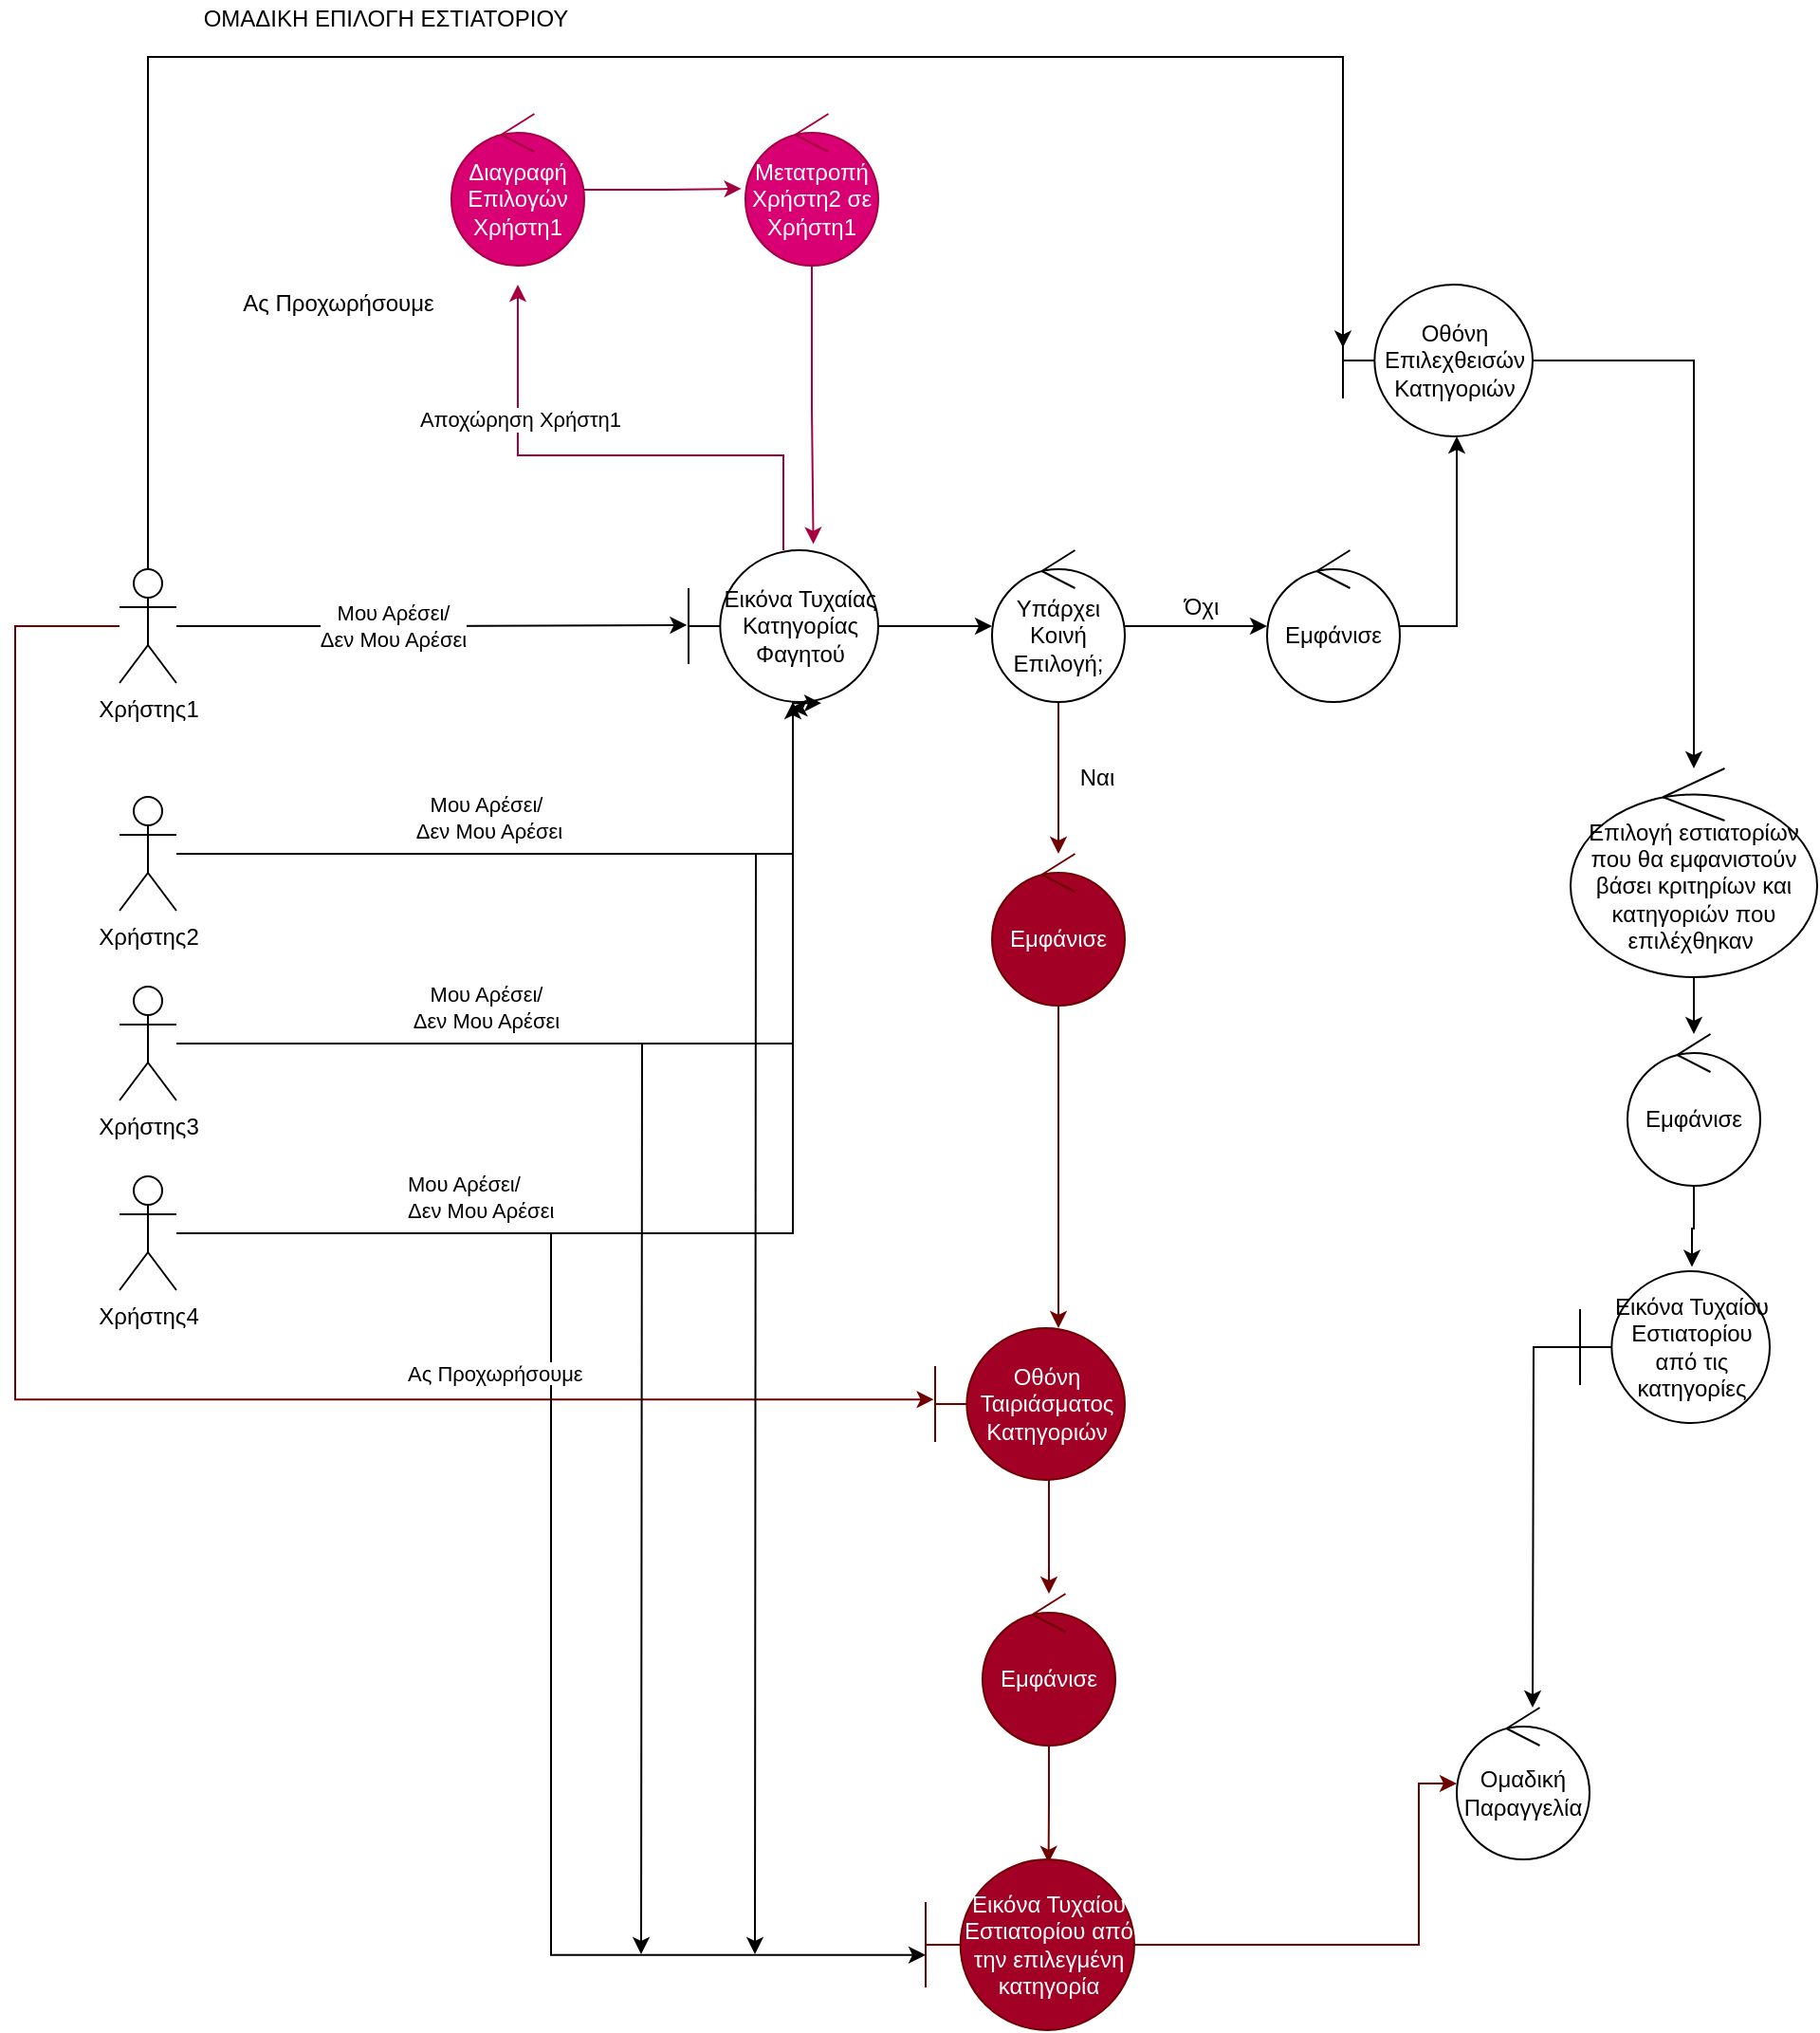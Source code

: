 <mxfile version="17.4.6"><diagram id="_NEF_zK0TXl3RWh3A6Ux" name="Page-1"><mxGraphModel dx="1240" dy="661" grid="1" gridSize="10" guides="1" tooltips="1" connect="1" arrows="1" fold="1" page="1" pageScale="1" pageWidth="850" pageHeight="1100" math="0" shadow="0"><root><mxCell id="0"/><mxCell id="1" parent="0"/><mxCell id="i08Shcj5fovSkt7wc62R-1" style="edgeStyle=orthogonalEdgeStyle;rounded=0;orthogonalLoop=1;jettySize=auto;html=1;entryX=-0.008;entryY=0.493;entryDx=0;entryDy=0;entryPerimeter=0;" edge="1" parent="1" source="i08Shcj5fovSkt7wc62R-3" target="i08Shcj5fovSkt7wc62R-8"><mxGeometry relative="1" as="geometry"/></mxCell><mxCell id="i08Shcj5fovSkt7wc62R-2" value="Μου Αρέσει/&lt;br&gt;Δεν Μου Αρέσει" style="edgeLabel;html=1;align=center;verticalAlign=middle;resizable=0;points=[];" vertex="1" connectable="0" parent="i08Shcj5fovSkt7wc62R-1"><mxGeometry x="-0.22" y="-2" relative="1" as="geometry"><mxPoint x="9" y="-2" as="offset"/></mxGeometry></mxCell><mxCell id="i08Shcj5fovSkt7wc62R-65" style="edgeStyle=orthogonalEdgeStyle;rounded=0;orthogonalLoop=1;jettySize=auto;html=1;entryX=-0.007;entryY=0.47;entryDx=0;entryDy=0;entryPerimeter=0;fillColor=#a20025;strokeColor=#6F0000;" edge="1" parent="1" source="i08Shcj5fovSkt7wc62R-3" target="i08Shcj5fovSkt7wc62R-39"><mxGeometry relative="1" as="geometry"><Array as="points"><mxPoint x="390" y="950"/><mxPoint x="390" y="1358"/></Array></mxGeometry></mxCell><mxCell id="i08Shcj5fovSkt7wc62R-70" style="edgeStyle=orthogonalEdgeStyle;rounded=0;orthogonalLoop=1;jettySize=auto;html=1;entryX=0;entryY=0.416;entryDx=0;entryDy=0;entryPerimeter=0;" edge="1" parent="1" source="i08Shcj5fovSkt7wc62R-3" target="i08Shcj5fovSkt7wc62R-24"><mxGeometry relative="1" as="geometry"><Array as="points"><mxPoint x="460" y="650"/><mxPoint x="1090" y="650"/></Array></mxGeometry></mxCell><mxCell id="i08Shcj5fovSkt7wc62R-3" value="Χρήστης1" style="shape=umlActor;verticalLabelPosition=bottom;verticalAlign=top;html=1;outlineConnect=0;" vertex="1" parent="1"><mxGeometry x="445" y="920" width="30" height="60" as="geometry"/></mxCell><mxCell id="i08Shcj5fovSkt7wc62R-6" style="edgeStyle=orthogonalEdgeStyle;rounded=0;orthogonalLoop=1;jettySize=auto;html=1;fillColor=#d80073;strokeColor=#A50040;" edge="1" parent="1" source="i08Shcj5fovSkt7wc62R-8"><mxGeometry relative="1" as="geometry"><mxPoint x="655" y="770" as="targetPoint"/><Array as="points"><mxPoint x="795" y="860"/><mxPoint x="655" y="860"/></Array></mxGeometry></mxCell><mxCell id="i08Shcj5fovSkt7wc62R-7" value="Αποχώρηση Χρήστη1" style="edgeLabel;html=1;align=center;verticalAlign=middle;resizable=0;points=[];" vertex="1" connectable="0" parent="i08Shcj5fovSkt7wc62R-6"><mxGeometry x="0.497" y="-1" relative="1" as="geometry"><mxPoint as="offset"/></mxGeometry></mxCell><mxCell id="i08Shcj5fovSkt7wc62R-62" style="edgeStyle=orthogonalEdgeStyle;rounded=0;orthogonalLoop=1;jettySize=auto;html=1;" edge="1" parent="1" source="i08Shcj5fovSkt7wc62R-8" target="i08Shcj5fovSkt7wc62R-56"><mxGeometry relative="1" as="geometry"/></mxCell><mxCell id="i08Shcj5fovSkt7wc62R-8" value="Εικόνα Τυχαίας Κατηγορίας Φαγητού" style="shape=umlBoundary;whiteSpace=wrap;html=1;" vertex="1" parent="1"><mxGeometry x="745" y="910" width="100" height="80" as="geometry"/></mxCell><mxCell id="i08Shcj5fovSkt7wc62R-9" style="edgeStyle=orthogonalEdgeStyle;rounded=0;orthogonalLoop=1;jettySize=auto;html=1;" edge="1" parent="1" source="i08Shcj5fovSkt7wc62R-11" target="i08Shcj5fovSkt7wc62R-8"><mxGeometry relative="1" as="geometry"><Array as="points"><mxPoint x="800" y="1070"/></Array></mxGeometry></mxCell><mxCell id="i08Shcj5fovSkt7wc62R-68" style="edgeStyle=orthogonalEdgeStyle;rounded=0;orthogonalLoop=1;jettySize=auto;html=1;" edge="1" parent="1" source="i08Shcj5fovSkt7wc62R-11"><mxGeometry relative="1" as="geometry"><mxPoint x="780" y="1650" as="targetPoint"/></mxGeometry></mxCell><mxCell id="i08Shcj5fovSkt7wc62R-11" value="Χρήστης2" style="shape=umlActor;verticalLabelPosition=bottom;verticalAlign=top;html=1;outlineConnect=0;" vertex="1" parent="1"><mxGeometry x="445" y="1040" width="30" height="60" as="geometry"/></mxCell><mxCell id="i08Shcj5fovSkt7wc62R-12" style="edgeStyle=orthogonalEdgeStyle;rounded=0;orthogonalLoop=1;jettySize=auto;html=1;entryX=0.536;entryY=1.043;entryDx=0;entryDy=0;entryPerimeter=0;" edge="1" parent="1" source="i08Shcj5fovSkt7wc62R-14" target="i08Shcj5fovSkt7wc62R-8"><mxGeometry relative="1" as="geometry"><Array as="points"><mxPoint x="800" y="1170"/><mxPoint x="800" y="993"/></Array></mxGeometry></mxCell><mxCell id="i08Shcj5fovSkt7wc62R-67" style="edgeStyle=orthogonalEdgeStyle;rounded=0;orthogonalLoop=1;jettySize=auto;html=1;" edge="1" parent="1" source="i08Shcj5fovSkt7wc62R-14"><mxGeometry relative="1" as="geometry"><mxPoint x="720.0" y="1650" as="targetPoint"/></mxGeometry></mxCell><mxCell id="i08Shcj5fovSkt7wc62R-14" value="Χρήστης3" style="shape=umlActor;verticalLabelPosition=bottom;verticalAlign=top;html=1;outlineConnect=0;" vertex="1" parent="1"><mxGeometry x="445" y="1140" width="30" height="60" as="geometry"/></mxCell><mxCell id="i08Shcj5fovSkt7wc62R-15" style="edgeStyle=orthogonalEdgeStyle;rounded=0;orthogonalLoop=1;jettySize=auto;html=1;entryX=0.7;entryY=1.007;entryDx=0;entryDy=0;entryPerimeter=0;" edge="1" parent="1" source="i08Shcj5fovSkt7wc62R-17" target="i08Shcj5fovSkt7wc62R-8"><mxGeometry relative="1" as="geometry"><Array as="points"><mxPoint x="800" y="1270"/><mxPoint x="800" y="991"/></Array><mxPoint x="815" y="1000" as="targetPoint"/></mxGeometry></mxCell><mxCell id="i08Shcj5fovSkt7wc62R-66" style="edgeStyle=orthogonalEdgeStyle;rounded=0;orthogonalLoop=1;jettySize=auto;html=1;entryX=0;entryY=0.56;entryDx=0;entryDy=0;entryPerimeter=0;" edge="1" parent="1" source="i08Shcj5fovSkt7wc62R-17" target="i08Shcj5fovSkt7wc62R-44"><mxGeometry relative="1" as="geometry"/></mxCell><mxCell id="i08Shcj5fovSkt7wc62R-17" value="Χρήστης4" style="shape=umlActor;verticalLabelPosition=bottom;verticalAlign=top;html=1;outlineConnect=0;" vertex="1" parent="1"><mxGeometry x="445" y="1240" width="30" height="60" as="geometry"/></mxCell><mxCell id="i08Shcj5fovSkt7wc62R-18" value="Μου Αρέσει/&lt;br&gt;&amp;nbsp;Δεν Μου Αρέσει" style="edgeLabel;html=1;align=center;verticalAlign=middle;resizable=0;points=[];" vertex="1" connectable="0" parent="1"><mxGeometry x="650" y="1080" as="geometry"><mxPoint x="-12" y="-29" as="offset"/></mxGeometry></mxCell><mxCell id="i08Shcj5fovSkt7wc62R-19" value="Μου Αρέσει/&lt;br&gt;Δεν Μου Αρέσει" style="edgeLabel;html=1;align=center;verticalAlign=middle;resizable=0;points=[];" vertex="1" connectable="0" parent="1"><mxGeometry x="650" y="1180" as="geometry"><mxPoint x="-12" y="-29" as="offset"/></mxGeometry></mxCell><mxCell id="i08Shcj5fovSkt7wc62R-20" value="&lt;span style=&quot;color: rgb(0 , 0 , 0) ; font-family: &amp;#34;helvetica&amp;#34; ; font-size: 11px ; font-style: normal ; font-weight: 400 ; letter-spacing: normal ; text-align: center ; text-indent: 0px ; text-transform: none ; word-spacing: 0px ; background-color: rgb(255 , 255 , 255) ; display: inline ; float: none&quot;&gt;Μου Αρέσει/&lt;br&gt;Δεν Μου Αρέσει&lt;/span&gt;" style="text;whiteSpace=wrap;html=1;" vertex="1" parent="1"><mxGeometry x="595" y="1230" width="80" height="30" as="geometry"/></mxCell><mxCell id="i08Shcj5fovSkt7wc62R-21" style="edgeStyle=orthogonalEdgeStyle;rounded=0;orthogonalLoop=1;jettySize=auto;html=1;" edge="1" parent="1" source="i08Shcj5fovSkt7wc62R-22" target="i08Shcj5fovSkt7wc62R-24"><mxGeometry relative="1" as="geometry"><Array as="points"><mxPoint x="1150" y="950"/></Array></mxGeometry></mxCell><mxCell id="i08Shcj5fovSkt7wc62R-22" value="Εμφάνισε" style="ellipse;shape=umlControl;whiteSpace=wrap;html=1;" vertex="1" parent="1"><mxGeometry x="1050" y="910" width="70" height="80" as="geometry"/></mxCell><mxCell id="i08Shcj5fovSkt7wc62R-50" style="edgeStyle=orthogonalEdgeStyle;rounded=0;orthogonalLoop=1;jettySize=auto;html=1;" edge="1" parent="1" source="i08Shcj5fovSkt7wc62R-24" target="i08Shcj5fovSkt7wc62R-28"><mxGeometry relative="1" as="geometry"/></mxCell><mxCell id="i08Shcj5fovSkt7wc62R-24" value="Οθόνη Επιλεχθεισών Κατηγοριών" style="shape=umlBoundary;whiteSpace=wrap;html=1;" vertex="1" parent="1"><mxGeometry x="1090" y="770" width="100" height="80" as="geometry"/></mxCell><mxCell id="i08Shcj5fovSkt7wc62R-25" style="edgeStyle=orthogonalEdgeStyle;rounded=0;orthogonalLoop=1;jettySize=auto;html=1;entryX=1;entryY=0.5;entryDx=0;entryDy=0;" edge="1" parent="1" source="i08Shcj5fovSkt7wc62R-26"><mxGeometry relative="1" as="geometry"><mxPoint x="1190" y="1520" as="targetPoint"/></mxGeometry></mxCell><mxCell id="i08Shcj5fovSkt7wc62R-26" value="Εικόνα Τυχαίου Εστιατορίου από τις κατηγορίες" style="shape=umlBoundary;whiteSpace=wrap;html=1;" vertex="1" parent="1"><mxGeometry x="1215" y="1290" width="100" height="80" as="geometry"/></mxCell><mxCell id="i08Shcj5fovSkt7wc62R-51" style="edgeStyle=orthogonalEdgeStyle;rounded=0;orthogonalLoop=1;jettySize=auto;html=1;" edge="1" parent="1" source="i08Shcj5fovSkt7wc62R-28" target="i08Shcj5fovSkt7wc62R-30"><mxGeometry relative="1" as="geometry"/></mxCell><mxCell id="i08Shcj5fovSkt7wc62R-28" value="Επιλογή εστιατορίων που θα εμφανιστούν βάσει κριτηρίων και κατηγοριών που επιλέχθηκαν&amp;nbsp;" style="ellipse;shape=umlControl;whiteSpace=wrap;html=1;" vertex="1" parent="1"><mxGeometry x="1210" y="1025" width="130" height="110" as="geometry"/></mxCell><mxCell id="i08Shcj5fovSkt7wc62R-29" style="edgeStyle=orthogonalEdgeStyle;rounded=0;orthogonalLoop=1;jettySize=auto;html=1;entryX=0.59;entryY=-0.028;entryDx=0;entryDy=0;entryPerimeter=0;" edge="1" parent="1" source="i08Shcj5fovSkt7wc62R-30" target="i08Shcj5fovSkt7wc62R-26"><mxGeometry relative="1" as="geometry"/></mxCell><mxCell id="i08Shcj5fovSkt7wc62R-30" value="Εμφάνισε" style="ellipse;shape=umlControl;whiteSpace=wrap;html=1;" vertex="1" parent="1"><mxGeometry x="1240" y="1165" width="70" height="80" as="geometry"/></mxCell><mxCell id="i08Shcj5fovSkt7wc62R-36" style="edgeStyle=orthogonalEdgeStyle;rounded=0;orthogonalLoop=1;jettySize=auto;html=1;fillColor=#a20025;strokeColor=#6F0000;" edge="1" parent="1" source="i08Shcj5fovSkt7wc62R-37" target="i08Shcj5fovSkt7wc62R-39"><mxGeometry relative="1" as="geometry"><mxPoint x="1025" y="1065.0" as="targetPoint"/><Array as="points"><mxPoint x="940" y="1250"/><mxPoint x="940" y="1250"/></Array></mxGeometry></mxCell><mxCell id="i08Shcj5fovSkt7wc62R-37" value="Εμφάνισε" style="ellipse;shape=umlControl;whiteSpace=wrap;html=1;fillColor=#a20025;fontColor=#ffffff;strokeColor=#6F0000;" vertex="1" parent="1"><mxGeometry x="905" y="1070" width="70" height="80" as="geometry"/></mxCell><mxCell id="i08Shcj5fovSkt7wc62R-38" style="edgeStyle=orthogonalEdgeStyle;rounded=0;orthogonalLoop=1;jettySize=auto;html=1;fillColor=#a20025;strokeColor=#6F0000;" edge="1" parent="1" source="i08Shcj5fovSkt7wc62R-39" target="i08Shcj5fovSkt7wc62R-41"><mxGeometry relative="1" as="geometry"><Array as="points"><mxPoint x="935" y="1410"/><mxPoint x="935" y="1410"/></Array></mxGeometry></mxCell><mxCell id="i08Shcj5fovSkt7wc62R-39" value="Οθόνη Ταιριάσματος Κατηγοριών" style="shape=umlBoundary;whiteSpace=wrap;html=1;fillColor=#a20025;fontColor=#ffffff;strokeColor=#6F0000;" vertex="1" parent="1"><mxGeometry x="875" y="1320" width="100" height="80" as="geometry"/></mxCell><mxCell id="i08Shcj5fovSkt7wc62R-64" style="edgeStyle=orthogonalEdgeStyle;rounded=0;orthogonalLoop=1;jettySize=auto;html=1;entryX=0.589;entryY=0.021;entryDx=0;entryDy=0;entryPerimeter=0;fillColor=#a20025;strokeColor=#6F0000;" edge="1" parent="1" source="i08Shcj5fovSkt7wc62R-41" target="i08Shcj5fovSkt7wc62R-44"><mxGeometry relative="1" as="geometry"/></mxCell><mxCell id="i08Shcj5fovSkt7wc62R-41" value="Εμφάνισε" style="ellipse;shape=umlControl;whiteSpace=wrap;html=1;fillColor=#a20025;fontColor=#ffffff;strokeColor=#6F0000;" vertex="1" parent="1"><mxGeometry x="900" y="1460" width="70" height="80" as="geometry"/></mxCell><mxCell id="i08Shcj5fovSkt7wc62R-42" value="&lt;div style=&quot;text-align: center&quot;&gt;&lt;font face=&quot;helvetica&quot;&gt;&lt;span style=&quot;font-size: 11px ; background-color: rgb(255 , 255 , 255)&quot;&gt;Ας Προχωρήσουμε&lt;/span&gt;&lt;/font&gt;&lt;/div&gt;" style="text;whiteSpace=wrap;html=1;" vertex="1" parent="1"><mxGeometry x="595" y="1330" width="100" height="30" as="geometry"/></mxCell><mxCell id="i08Shcj5fovSkt7wc62R-43" style="edgeStyle=orthogonalEdgeStyle;rounded=0;orthogonalLoop=1;jettySize=auto;html=1;entryX=0.5;entryY=1;entryDx=0;entryDy=0;fillColor=#a20025;strokeColor=#6F0000;" edge="1" parent="1" source="i08Shcj5fovSkt7wc62R-44"><mxGeometry relative="1" as="geometry"><Array as="points"><mxPoint x="1130" y="1645"/></Array><mxPoint x="1150" y="1560" as="targetPoint"/></mxGeometry></mxCell><mxCell id="i08Shcj5fovSkt7wc62R-44" value="Εικόνα Τυχαίου Εστιατορίου από την επιλεγμένη κατηγορία" style="shape=umlBoundary;whiteSpace=wrap;html=1;fillColor=#a20025;fontColor=#ffffff;strokeColor=#6F0000;" vertex="1" parent="1"><mxGeometry x="870" y="1600" width="110" height="90" as="geometry"/></mxCell><mxCell id="i08Shcj5fovSkt7wc62R-45" value="ΟΜΑΔΙΚΗ ΕΠΙΛΟΓΗ ΕΣΤΙΑΤΟΡΙΟΥ" style="text;html=1;align=center;verticalAlign=middle;resizable=0;points=[];autosize=1;strokeColor=none;fillColor=none;" vertex="1" parent="1"><mxGeometry x="480" y="620" width="210" height="20" as="geometry"/></mxCell><mxCell id="i08Shcj5fovSkt7wc62R-46" style="edgeStyle=orthogonalEdgeStyle;rounded=0;orthogonalLoop=1;jettySize=auto;html=1;entryX=-0.031;entryY=0.493;entryDx=0;entryDy=0;entryPerimeter=0;fillColor=#d80073;strokeColor=#A50040;" edge="1" parent="1" source="i08Shcj5fovSkt7wc62R-47" target="i08Shcj5fovSkt7wc62R-49"><mxGeometry relative="1" as="geometry"/></mxCell><mxCell id="i08Shcj5fovSkt7wc62R-47" value="Διαγραφή Επιλογών Χρήστη1" style="ellipse;shape=umlControl;whiteSpace=wrap;html=1;fillColor=#d80073;fontColor=#ffffff;strokeColor=#A50040;" vertex="1" parent="1"><mxGeometry x="620" y="680" width="70" height="80" as="geometry"/></mxCell><mxCell id="i08Shcj5fovSkt7wc62R-48" style="edgeStyle=orthogonalEdgeStyle;rounded=0;orthogonalLoop=1;jettySize=auto;html=1;entryX=0.658;entryY=-0.04;entryDx=0;entryDy=0;entryPerimeter=0;fillColor=#d80073;strokeColor=#A50040;" edge="1" parent="1" source="i08Shcj5fovSkt7wc62R-49" target="i08Shcj5fovSkt7wc62R-8"><mxGeometry relative="1" as="geometry"/></mxCell><mxCell id="i08Shcj5fovSkt7wc62R-49" value="Μετατροπή Χρήστη2 σε Χρήστη1" style="ellipse;shape=umlControl;whiteSpace=wrap;html=1;fillColor=#d80073;fontColor=#ffffff;strokeColor=#A50040;" vertex="1" parent="1"><mxGeometry x="775" y="680" width="70" height="80" as="geometry"/></mxCell><mxCell id="i08Shcj5fovSkt7wc62R-57" style="edgeStyle=orthogonalEdgeStyle;rounded=0;orthogonalLoop=1;jettySize=auto;html=1;" edge="1" parent="1" source="i08Shcj5fovSkt7wc62R-56" target="i08Shcj5fovSkt7wc62R-22"><mxGeometry relative="1" as="geometry"/></mxCell><mxCell id="i08Shcj5fovSkt7wc62R-60" style="edgeStyle=orthogonalEdgeStyle;rounded=0;orthogonalLoop=1;jettySize=auto;html=1;fillColor=#a20025;strokeColor=#6F0000;" edge="1" parent="1" source="i08Shcj5fovSkt7wc62R-56" target="i08Shcj5fovSkt7wc62R-37"><mxGeometry relative="1" as="geometry"/></mxCell><mxCell id="i08Shcj5fovSkt7wc62R-56" value="Υπάρχει&lt;br&gt;Κοινή&lt;br&gt;Επιλογή;" style="ellipse;shape=umlControl;whiteSpace=wrap;html=1;" vertex="1" parent="1"><mxGeometry x="905" y="910" width="70" height="80" as="geometry"/></mxCell><mxCell id="i08Shcj5fovSkt7wc62R-58" value="Όχι" style="text;html=1;align=center;verticalAlign=middle;resizable=0;points=[];autosize=1;strokeColor=none;fillColor=none;" vertex="1" parent="1"><mxGeometry x="1000" y="930" width="30" height="20" as="geometry"/></mxCell><mxCell id="i08Shcj5fovSkt7wc62R-61" value="Ναι" style="text;html=1;align=center;verticalAlign=middle;resizable=0;points=[];autosize=1;strokeColor=none;fillColor=none;" vertex="1" parent="1"><mxGeometry x="945" y="1020" width="30" height="20" as="geometry"/></mxCell><mxCell id="i08Shcj5fovSkt7wc62R-69" value="Ομαδική&lt;br&gt;Παραγγελία" style="ellipse;shape=umlControl;whiteSpace=wrap;html=1;" vertex="1" parent="1"><mxGeometry x="1150" y="1520" width="70" height="80" as="geometry"/></mxCell><mxCell id="i08Shcj5fovSkt7wc62R-71" value="Ας Προχωρήσουμε" style="text;html=1;align=center;verticalAlign=middle;resizable=0;points=[];autosize=1;strokeColor=none;fillColor=none;" vertex="1" parent="1"><mxGeometry x="500" y="770" width="120" height="20" as="geometry"/></mxCell></root></mxGraphModel></diagram></mxfile>